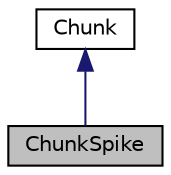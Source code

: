 digraph "ChunkSpike"
{
  edge [fontname="Helvetica",fontsize="10",labelfontname="Helvetica",labelfontsize="10"];
  node [fontname="Helvetica",fontsize="10",shape=record];
  Node1 [label="ChunkSpike",height=0.2,width=0.4,color="black", fillcolor="grey75", style="filled", fontcolor="black"];
  Node2 -> Node1 [dir="back",color="midnightblue",fontsize="10",style="solid",fontname="Helvetica"];
  Node2 [label="Chunk",height=0.2,width=0.4,color="black", fillcolor="white", style="filled",URL="$class_chunk.html",tooltip="Classe permettant un découpage de l&#39;écran afin de faciliter la génération aléatoire de Chunks prédéfi..."];
}
